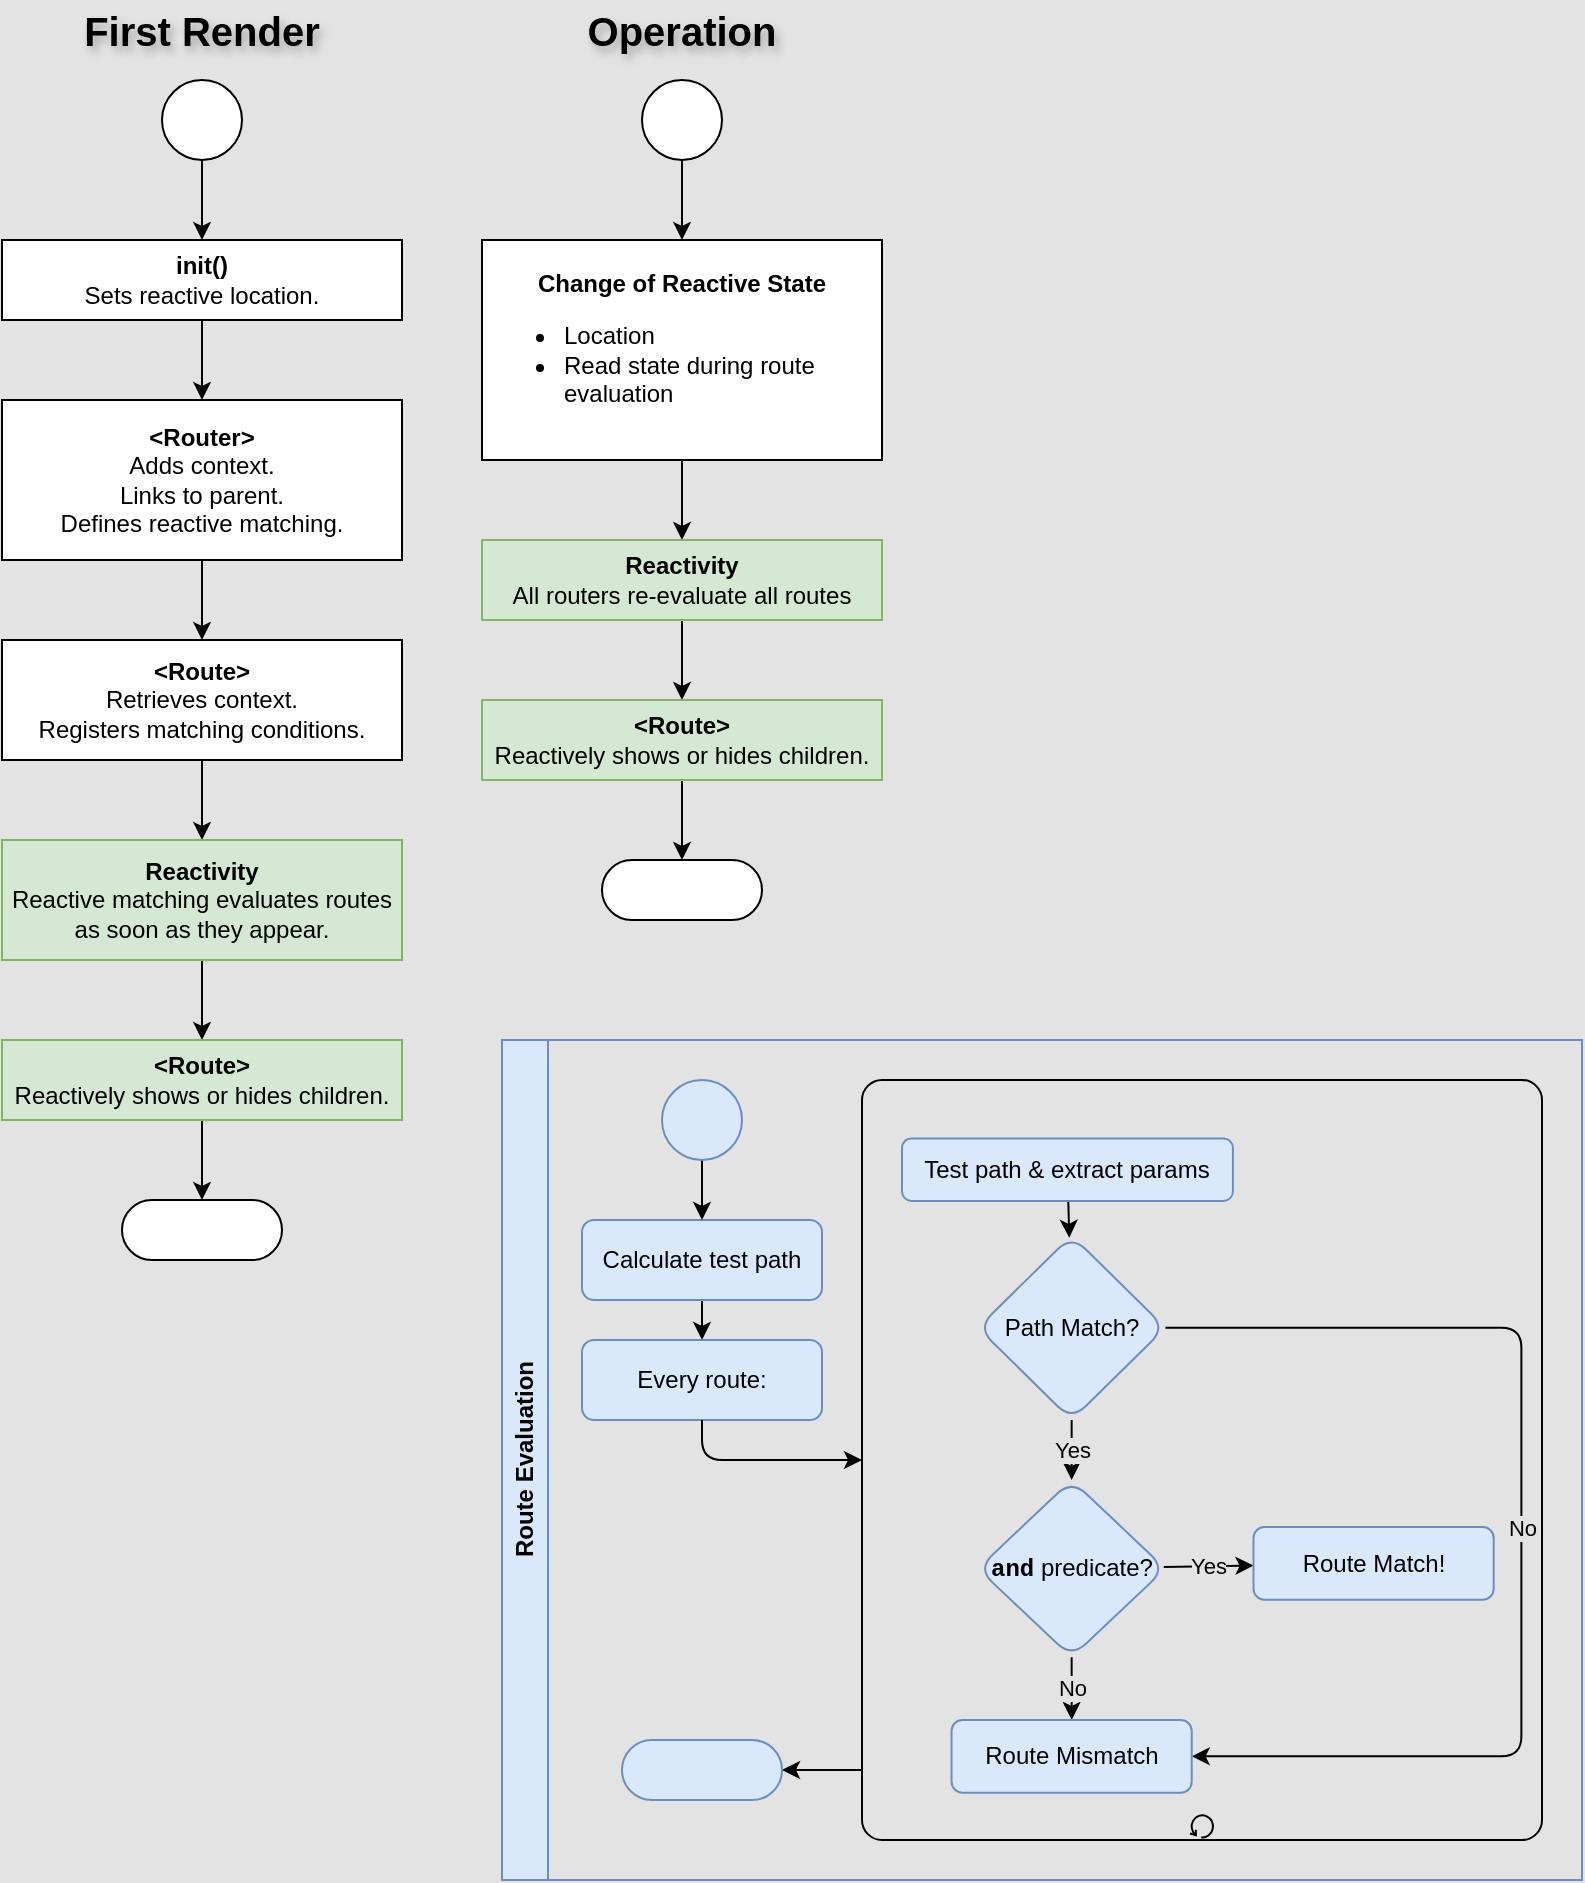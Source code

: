 <mxfile>
    <diagram id="0hGq_aKdnhjFH05bCRC_" name="Page-1">
        <mxGraphModel dx="657" dy="952" grid="1" gridSize="10" guides="1" tooltips="1" connect="1" arrows="1" fold="1" page="0" pageScale="1" pageWidth="1100" pageHeight="850" background="light-dark(#e3e3e3, #121212)" math="0" shadow="0">
            <root>
                <mxCell id="0"/>
                <mxCell id="1" parent="0"/>
                <mxCell id="4" value="" style="edgeStyle=none;html=1;" parent="1" source="2" target="3" edge="1">
                    <mxGeometry relative="1" as="geometry"/>
                </mxCell>
                <mxCell id="2" value="&lt;b&gt;init()&lt;/b&gt;&lt;div&gt;Sets reactive location.&lt;/div&gt;" style="rounded=0;whiteSpace=wrap;html=1;" parent="1" vertex="1">
                    <mxGeometry x="40" y="40" width="200" height="40" as="geometry"/>
                </mxCell>
                <mxCell id="6" value="" style="edgeStyle=none;html=1;" parent="1" source="3" target="5" edge="1">
                    <mxGeometry relative="1" as="geometry"/>
                </mxCell>
                <mxCell id="3" value="&lt;b&gt;&amp;lt;Router&amp;gt;&lt;/b&gt;&lt;div&gt;Adds context.&lt;/div&gt;&lt;div&gt;Links to parent.&lt;/div&gt;&lt;div&gt;Defines reactive matching.&lt;/div&gt;" style="whiteSpace=wrap;html=1;rounded=0;" parent="1" vertex="1">
                    <mxGeometry x="40" y="120" width="200" height="80" as="geometry"/>
                </mxCell>
                <mxCell id="8" value="" style="edgeStyle=none;html=1;" parent="1" source="5" target="7" edge="1">
                    <mxGeometry relative="1" as="geometry"/>
                </mxCell>
                <mxCell id="5" value="&lt;b&gt;&amp;lt;Route&amp;gt;&lt;/b&gt;&lt;div&gt;Retrieves context.&lt;/div&gt;&lt;div&gt;Registers matching conditions.&lt;/div&gt;" style="whiteSpace=wrap;html=1;rounded=0;" parent="1" vertex="1">
                    <mxGeometry x="40" y="240" width="200" height="60" as="geometry"/>
                </mxCell>
                <mxCell id="10" value="" style="edgeStyle=none;html=1;" parent="1" source="7" target="9" edge="1">
                    <mxGeometry relative="1" as="geometry"/>
                </mxCell>
                <mxCell id="7" value="&lt;b&gt;Reactivity&lt;/b&gt;&lt;div&gt;Reactive matching evaluates routes as soon as they appear.&lt;/div&gt;" style="whiteSpace=wrap;html=1;rounded=0;fillColor=#d5e8d4;strokeColor=#82b366;" parent="1" vertex="1">
                    <mxGeometry x="40" y="340" width="200" height="60" as="geometry"/>
                </mxCell>
                <mxCell id="47" value="" style="edgeStyle=none;html=1;" parent="1" source="9" target="46" edge="1">
                    <mxGeometry relative="1" as="geometry"/>
                </mxCell>
                <mxCell id="9" value="&lt;b&gt;&amp;lt;Route&amp;gt;&lt;/b&gt;&lt;div&gt;Reactively shows or hides children.&lt;/div&gt;" style="whiteSpace=wrap;html=1;rounded=0;fillColor=#d5e8d4;strokeColor=#82b366;" parent="1" vertex="1">
                    <mxGeometry x="40" y="440" width="200" height="40" as="geometry"/>
                </mxCell>
                <mxCell id="13" value="" style="edgeStyle=none;html=1;" parent="1" source="11" target="12" edge="1">
                    <mxGeometry relative="1" as="geometry"/>
                </mxCell>
                <mxCell id="11" value="&lt;b&gt;Change of Reactive State&lt;/b&gt;&lt;div&gt;&lt;ul&gt;&lt;li style=&quot;text-align: left;&quot;&gt;Location&lt;/li&gt;&lt;li style=&quot;text-align: left;&quot;&gt;Read state during route evaluation&lt;/li&gt;&lt;/ul&gt;&lt;/div&gt;" style="rounded=0;whiteSpace=wrap;html=1;" parent="1" vertex="1">
                    <mxGeometry x="280" y="40" width="200" height="110" as="geometry"/>
                </mxCell>
                <mxCell id="15" value="" style="edgeStyle=none;html=1;" parent="1" source="12" target="14" edge="1">
                    <mxGeometry relative="1" as="geometry"/>
                </mxCell>
                <mxCell id="12" value="&lt;b&gt;Reactivity&lt;/b&gt;&lt;div&gt;All routers re-evaluate all routes&lt;/div&gt;" style="whiteSpace=wrap;html=1;rounded=0;fillColor=#d5e8d4;strokeColor=#82b366;" parent="1" vertex="1">
                    <mxGeometry x="280" y="190" width="200" height="40" as="geometry"/>
                </mxCell>
                <mxCell id="49" value="" style="edgeStyle=none;html=1;" parent="1" source="14" target="48" edge="1">
                    <mxGeometry relative="1" as="geometry"/>
                </mxCell>
                <mxCell id="14" value="&lt;b&gt;&amp;lt;Route&amp;gt;&lt;/b&gt;&lt;div&gt;Reactively shows or hides children.&lt;/div&gt;" style="whiteSpace=wrap;html=1;rounded=0;fillColor=#d5e8d4;strokeColor=#82b366;" parent="1" vertex="1">
                    <mxGeometry x="280" y="270" width="200" height="40" as="geometry"/>
                </mxCell>
                <mxCell id="16" value="First Render" style="text;html=1;align=center;verticalAlign=middle;whiteSpace=wrap;rounded=0;fontStyle=1;fontSize=20;textShadow=1;" parent="1" vertex="1">
                    <mxGeometry x="40" y="-80" width="200" height="30" as="geometry"/>
                </mxCell>
                <mxCell id="17" value="Operation" style="text;html=1;align=center;verticalAlign=middle;whiteSpace=wrap;rounded=0;fontStyle=1;fontSize=20;textShadow=1;" parent="1" vertex="1">
                    <mxGeometry x="280" y="-80" width="200" height="30" as="geometry"/>
                </mxCell>
                <mxCell id="18" value="Route Evaluation" style="swimlane;horizontal=0;whiteSpace=wrap;html=1;fillColor=#dae8fc;strokeColor=#6c8ebf;" parent="1" vertex="1">
                    <mxGeometry x="290" y="440" width="540" height="420" as="geometry"/>
                </mxCell>
                <mxCell id="21" value="" style="edgeStyle=none;html=1;" parent="18" source="19" target="20" edge="1">
                    <mxGeometry relative="1" as="geometry"/>
                </mxCell>
                <mxCell id="19" value="Calculate test path" style="rounded=1;whiteSpace=wrap;html=1;fillColor=#dae8fc;strokeColor=#6c8ebf;" parent="18" vertex="1">
                    <mxGeometry x="40" y="90" width="120" height="40" as="geometry"/>
                </mxCell>
                <mxCell id="20" value="Every route:" style="whiteSpace=wrap;html=1;rounded=1;fillColor=#dae8fc;strokeColor=#6c8ebf;" parent="18" vertex="1">
                    <mxGeometry x="40" y="150" width="120" height="40" as="geometry"/>
                </mxCell>
                <mxCell id="54" style="edgeStyle=elbowEdgeStyle;html=1;elbow=vertical;" parent="18" source="22" target="53" edge="1">
                    <mxGeometry relative="1" as="geometry"/>
                </mxCell>
                <mxCell id="22" value="" style="points=[[0.25,0,0],[0.5,0,0],[0.75,0,0],[1,0.25,0],[1,0.5,0],[1,0.75,0],[0.75,1,0],[0.5,1,0],[0.25,1,0],[0,0.75,0],[0,0.5,0],[0,0.25,0]];shape=mxgraph.bpmn.task;whiteSpace=wrap;rectStyle=rounded;size=10;html=1;container=1;expand=0;collapsible=0;taskMarker=abstract;isLoopStandard=1;fillColor=none;" parent="18" vertex="1">
                    <mxGeometry x="180" y="20" width="340" height="380" as="geometry"/>
                </mxCell>
                <mxCell id="29" value="" style="edgeStyle=none;html=1;" parent="22" source="23" target="28" edge="1">
                    <mxGeometry relative="1" as="geometry"/>
                </mxCell>
                <mxCell id="23" value="Test path &amp;amp; extract params" style="rounded=1;whiteSpace=wrap;html=1;fillColor=#dae8fc;strokeColor=#6c8ebf;" parent="22" vertex="1">
                    <mxGeometry x="20" y="29.234" width="165.46" height="31.22" as="geometry"/>
                </mxCell>
                <mxCell id="33" value="Yes" style="edgeStyle=none;html=1;labelBackgroundColor=light-dark(#E3E3E3,#EDEDED);" parent="22" source="28" target="32" edge="1">
                    <mxGeometry relative="1" as="geometry"/>
                </mxCell>
                <mxCell id="38" value="No" style="edgeStyle=elbowEdgeStyle;html=1;entryX=1;entryY=0.5;entryDx=0;entryDy=0;elbow=vertical;labelBackgroundColor=#E3E3E3;" parent="22" source="28" target="39" edge="1">
                    <mxGeometry relative="1" as="geometry">
                        <mxPoint x="166.652" y="328.182" as="targetPoint"/>
                        <Array as="points">
                            <mxPoint x="329.697" y="233.182"/>
                        </Array>
                    </mxGeometry>
                </mxCell>
                <mxCell id="28" value="Path Match?" style="rhombus;whiteSpace=wrap;html=1;rounded=1;fillColor=#dae8fc;strokeColor=#6c8ebf;" parent="22" vertex="1">
                    <mxGeometry x="57.93" y="77.73" width="93.79" height="92.27" as="geometry"/>
                </mxCell>
                <mxCell id="35" value="Yes" style="edgeStyle=none;html=1;labelBackgroundColor=light-dark(#E3E3E3,#EDEDED);" parent="22" source="32" target="34" edge="1">
                    <mxGeometry relative="1" as="geometry"/>
                </mxCell>
                <mxCell id="37" value="No" style="edgeStyle=none;html=1;entryX=0.5;entryY=0;entryDx=0;entryDy=0;labelBackgroundColor=light-dark(#E3E3E3,#EDEDED);" parent="22" source="32" target="39" edge="1">
                    <mxGeometry relative="1" as="geometry">
                        <mxPoint x="104.832" y="310.909" as="targetPoint"/>
                    </mxGeometry>
                </mxCell>
                <mxCell id="32" value="&lt;font face=&quot;Courier New&quot;&gt;&lt;b&gt;and&lt;/b&gt;&lt;/font&gt; predicate?" style="rhombus;whiteSpace=wrap;html=1;rounded=1;fillColor=#dae8fc;strokeColor=#6c8ebf;" parent="22" vertex="1">
                    <mxGeometry x="57.93" y="200" width="93.79" height="88.64" as="geometry"/>
                </mxCell>
                <mxCell id="34" value="Route Match!" style="whiteSpace=wrap;html=1;rounded=1;fillColor=#dae8fc;strokeColor=#6c8ebf;" parent="22" vertex="1">
                    <mxGeometry x="195.758" y="223.52" width="120.082" height="36.333" as="geometry"/>
                </mxCell>
                <mxCell id="39" value="Route Mismatch" style="whiteSpace=wrap;html=1;rounded=1;fillColor=#dae8fc;strokeColor=#6c8ebf;" parent="22" vertex="1">
                    <mxGeometry x="44.787" y="320" width="120.082" height="36.333" as="geometry"/>
                </mxCell>
                <mxCell id="27" style="edgeStyle=elbowEdgeStyle;html=1;entryX=0;entryY=0.5;entryDx=0;entryDy=0;entryPerimeter=0;" parent="18" source="20" target="22" edge="1">
                    <mxGeometry relative="1" as="geometry">
                        <Array as="points">
                            <mxPoint x="100" y="160"/>
                        </Array>
                    </mxGeometry>
                </mxCell>
                <mxCell id="52" style="edgeStyle=none;html=1;entryX=0.5;entryY=0;entryDx=0;entryDy=0;" parent="18" source="50" target="19" edge="1">
                    <mxGeometry relative="1" as="geometry"/>
                </mxCell>
                <mxCell id="50" value="" style="ellipse;whiteSpace=wrap;html=1;aspect=fixed;fillColor=#dae8fc;strokeColor=#6c8ebf;" parent="18" vertex="1">
                    <mxGeometry x="80" y="20" width="40" height="40" as="geometry"/>
                </mxCell>
                <mxCell id="53" value="" style="html=1;dashed=0;whiteSpace=wrap;shape=mxgraph.dfd.start;fillColor=#dae8fc;strokeColor=#6c8ebf;" parent="18" vertex="1">
                    <mxGeometry x="60" y="350" width="80" height="30" as="geometry"/>
                </mxCell>
                <mxCell id="42" value="" style="edgeStyle=none;html=1;" parent="1" source="41" target="2" edge="1">
                    <mxGeometry relative="1" as="geometry"/>
                </mxCell>
                <mxCell id="41" value="" style="ellipse;whiteSpace=wrap;html=1;aspect=fixed;" parent="1" vertex="1">
                    <mxGeometry x="120" y="-40" width="40" height="40" as="geometry"/>
                </mxCell>
                <mxCell id="44" value="" style="edgeStyle=none;html=1;" parent="1" source="43" target="11" edge="1">
                    <mxGeometry relative="1" as="geometry"/>
                </mxCell>
                <mxCell id="43" value="" style="ellipse;whiteSpace=wrap;html=1;aspect=fixed;" parent="1" vertex="1">
                    <mxGeometry x="360" y="-40" width="40" height="40" as="geometry"/>
                </mxCell>
                <mxCell id="46" value="" style="html=1;dashed=0;whiteSpace=wrap;shape=mxgraph.dfd.start" parent="1" vertex="1">
                    <mxGeometry x="100" y="520" width="80" height="30" as="geometry"/>
                </mxCell>
                <mxCell id="48" value="" style="html=1;dashed=0;whiteSpace=wrap;shape=mxgraph.dfd.start" parent="1" vertex="1">
                    <mxGeometry x="340" y="350" width="80" height="30" as="geometry"/>
                </mxCell>
            </root>
        </mxGraphModel>
    </diagram>
</mxfile>